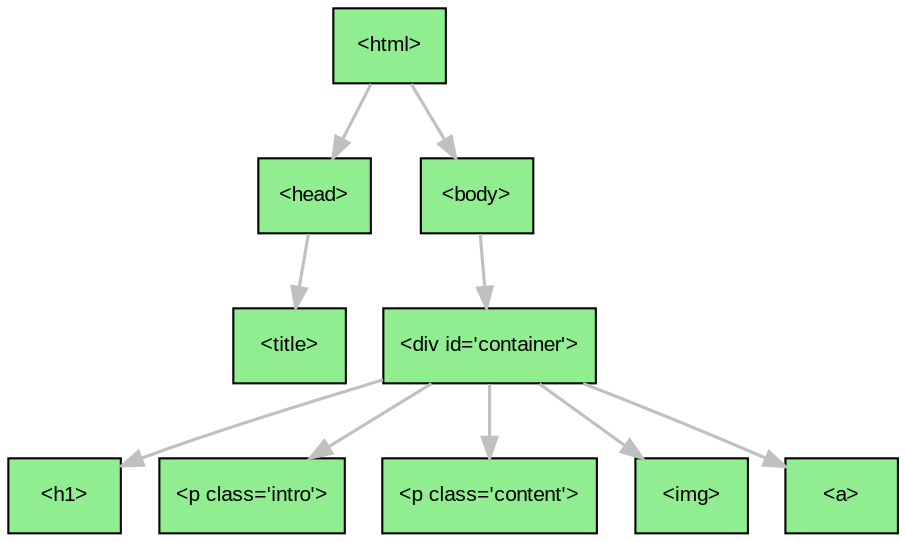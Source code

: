 digraph DOMFlowchart {
    node [shape=ellipse, style="filled", fontname="Arial", fontsize=12];
    edge [fontname="Arial", color=gray, penwidth=1.5];
    
    html [label="<html>", shape=box, fillcolor="#90EE90", fontsize=10];
    head [label="<head>", shape=box, fillcolor="#90EE90", fontsize=10];
    title [label="<title>", shape=box, fillcolor="#90EE90", fontsize=10];
    body [label="<body>", shape=box, fillcolor="#90EE90", fontsize=10];
    div1 [label="<div id='container'>", shape=box, fillcolor="#90EE90", fontsize=10];
    h1 [label="<h1>", shape=box, fillcolor="#90EE90", fontsize=10];
    p1 [label="<p class='intro'>", shape=box, fillcolor="#90EE90", fontsize=10];
    p2 [label="<p class='content'>", shape=box, fillcolor="#90EE90", fontsize=10];
    img1 [label="<img>", shape=box, fillcolor="#90EE90", fontsize=10];
    a1 [label="<a>", shape=box, fillcolor="#90EE90", fontsize=10];
    
    html -> head;
    html -> body;
    head -> title;
    body -> div1;
    div1 -> h1;
    div1 -> p1;
    div1 -> p2;
    div1 -> img1;
    div1 -> a1;
}